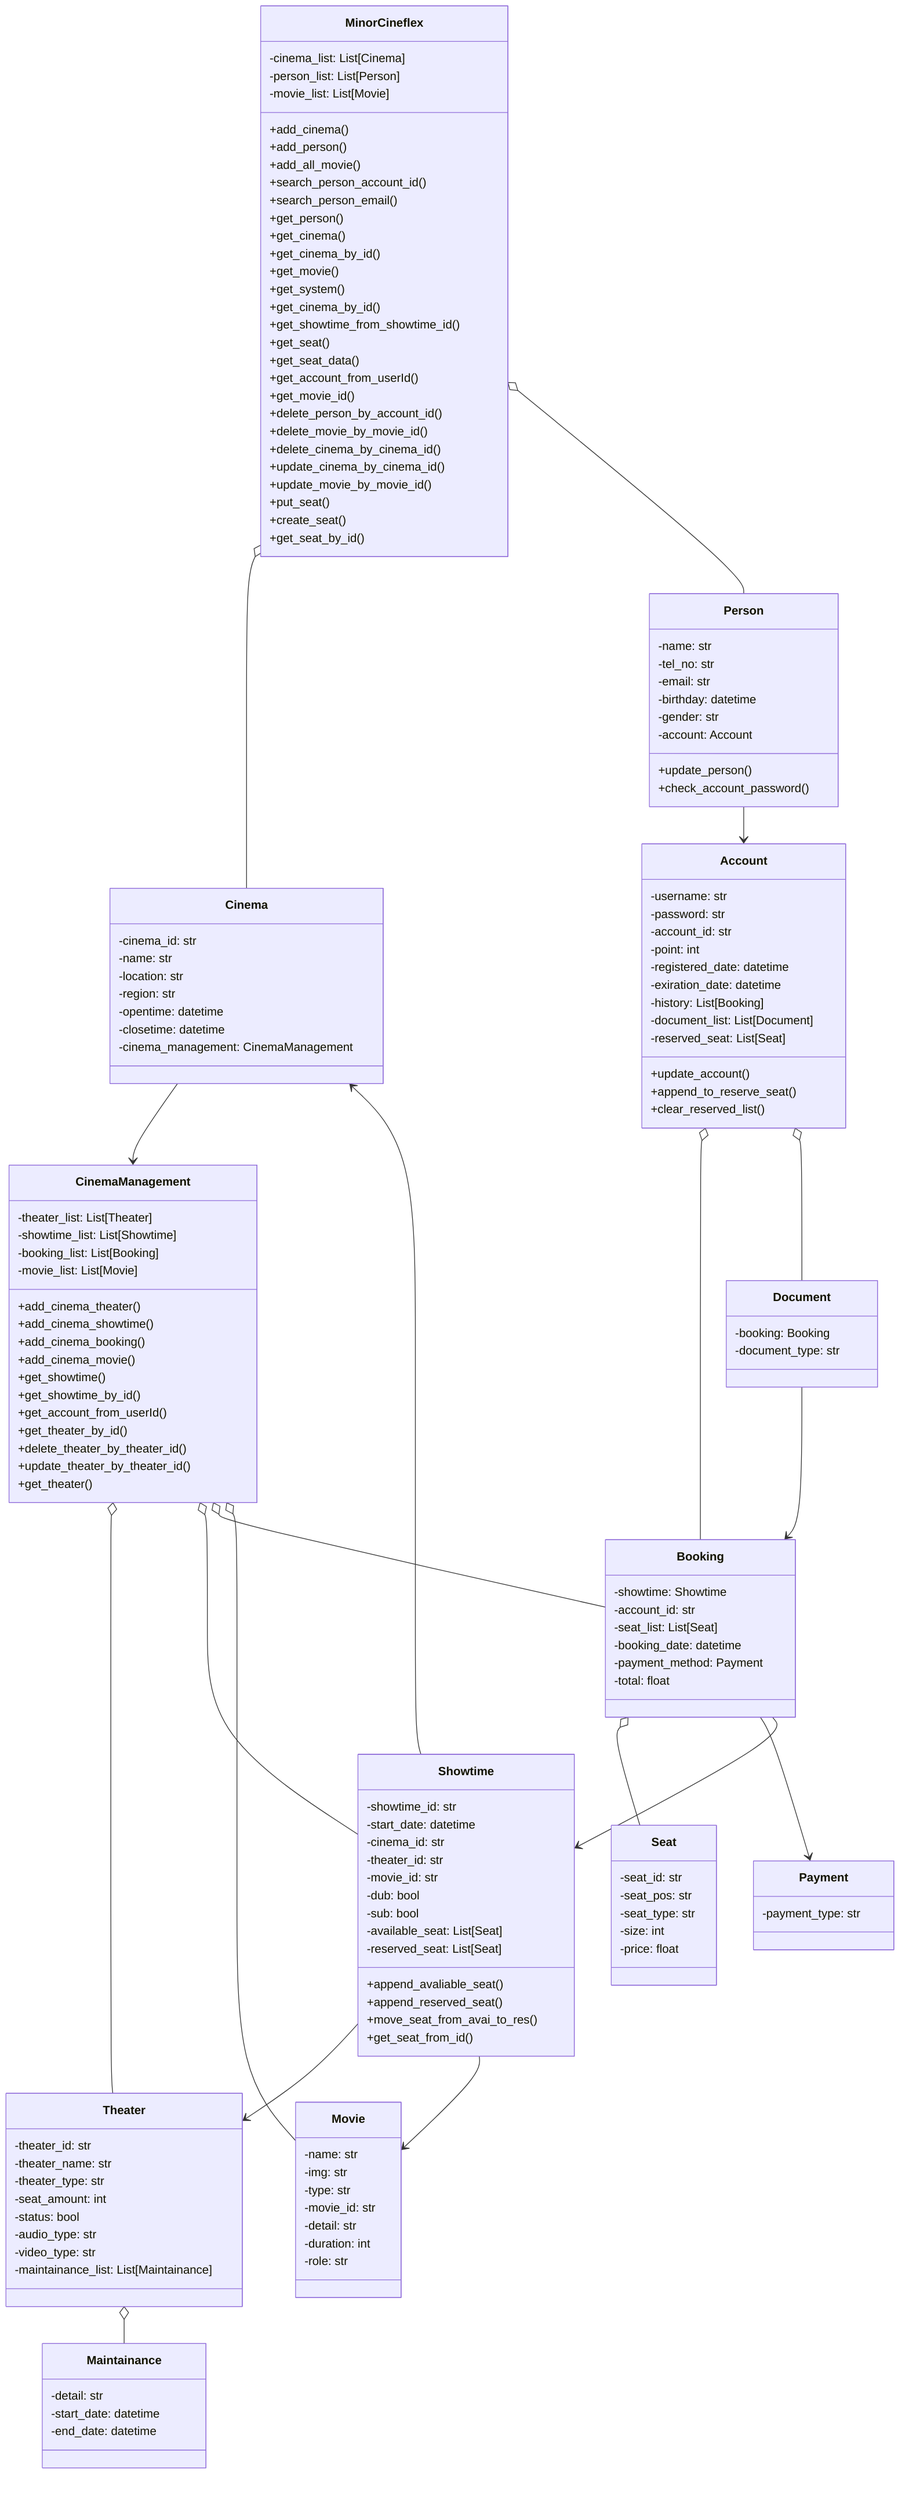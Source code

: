 classDiagram

MinorCineflex o-- Cinema
MinorCineflex o-- Person
class MinorCineflex{
        -cinema_list: List[Cinema]
        -person_list: List[Person]
        -movie_list: List[Movie]
        +add_cinema()
        +add_person()
        +add_all_movie()
        +search_person_account_id()
        +search_person_email()
        +get_person()
        +get_cinema()
        +get_cinema_by_id()
        +get_movie()
        +get_system()
        +get_cinema_by_id()
        +get_showtime_from_showtime_id()
        +get_seat()
        +get_seat_data()
        +get_account_from_userId()
        +get_movie_id()
        +delete_person_by_account_id()
        +delete_movie_by_movie_id()
        +delete_cinema_by_cinema_id()
        +update_cinema_by_cinema_id()
        +update_movie_by_movie_id()
        +put_seat()
        +create_seat()
        +get_seat_by_id()
    }

Cinema --> CinemaManagement
class Cinema {
        -cinema_id: str
        -name: str
        -location: str
        -region: str
        -opentime: datetime
        -closetime: datetime
        -cinema_management: CinemaManagement
    }

CinemaManagement o-- Theater
CinemaManagement o-- Showtime
CinemaManagement o-- Booking
CinemaManagement o-- Movie
class CinemaManagement{
        -theater_list: List[Theater]
        -showtime_list: List[Showtime]
        -booking_list: List[Booking]
        -movie_list: List[Movie]
        +add_cinema_theater()
        +add_cinema_showtime()
        +add_cinema_booking()
        +add_cinema_movie()
        +get_showtime()
        +get_showtime_by_id()
        +get_account_from_userId()
        +get_theater_by_id()
        +delete_theater_by_theater_id()
        +update_theater_by_theater_id()
        +get_theater()
    }

Person --> Account
class Person {
        -name: str
        -tel_no: str
        -email: str
        -birthday: datetime
        -gender: str
        -account: Account
        +update_person()
        +check_account_password()
    }

Account o-- Booking
Account o-- Document
class Account {
        -username: str
        -password: str
        -account_id: str
        -point: int
        -registered_date: datetime
        -exiration_date: datetime
        -history: List[Booking]
        -document_list: List[Document]
        -reserved_seat: List[Seat]
        +update_account()
        +append_to_reserve_seat()
        +clear_reserved_list()
    }   

class Movie {
        -name: str
        -img: str
        -type: str
        -movie_id: str
        -detail: str
        -duration: int
        -role: str
    }

Theater o-- Maintainance
class Theater {
        -theater_id: str
        -theater_name: str
        -theater_type: str
        -seat_amount: int
        -status: bool
        -audio_type: str
        -video_type: str
        -maintainance_list: List[Maintainance]
    }

Showtime --> Cinema
Showtime --> Theater
Showtime --> Movie
class Showtime {
        -showtime_id: str
        -start_date: datetime
        -cinema_id: str
        -theater_id: str
        -movie_id: str
        -dub: bool
        -sub: bool
        -available_seat: List[Seat]
        -reserved_seat: List[Seat]
        +append_avaliable_seat()
        +append_reserved_seat()
        +move_seat_from_avai_to_res()
        +get_seat_from_id()
    }

class Payment {
        -payment_type: str
    }

class Seat {
        -seat_id: str
        -seat_pos: str
        -seat_type: str
        -size: int
        -price: float
    }

class Maintainance {
        -detail: str
        -start_date: datetime
        -end_date: datetime
    }

Booking o-- Seat
Booking --> Payment
Booking --> Showtime
class Booking {
        -showtime: Showtime
        -account_id: str
        -seat_list: List[Seat]
        -booking_date: datetime
        -payment_method: Payment
        -total: float
    } 

Document --> Booking
class Document {
        -booking: Booking
        -document_type: str
    }